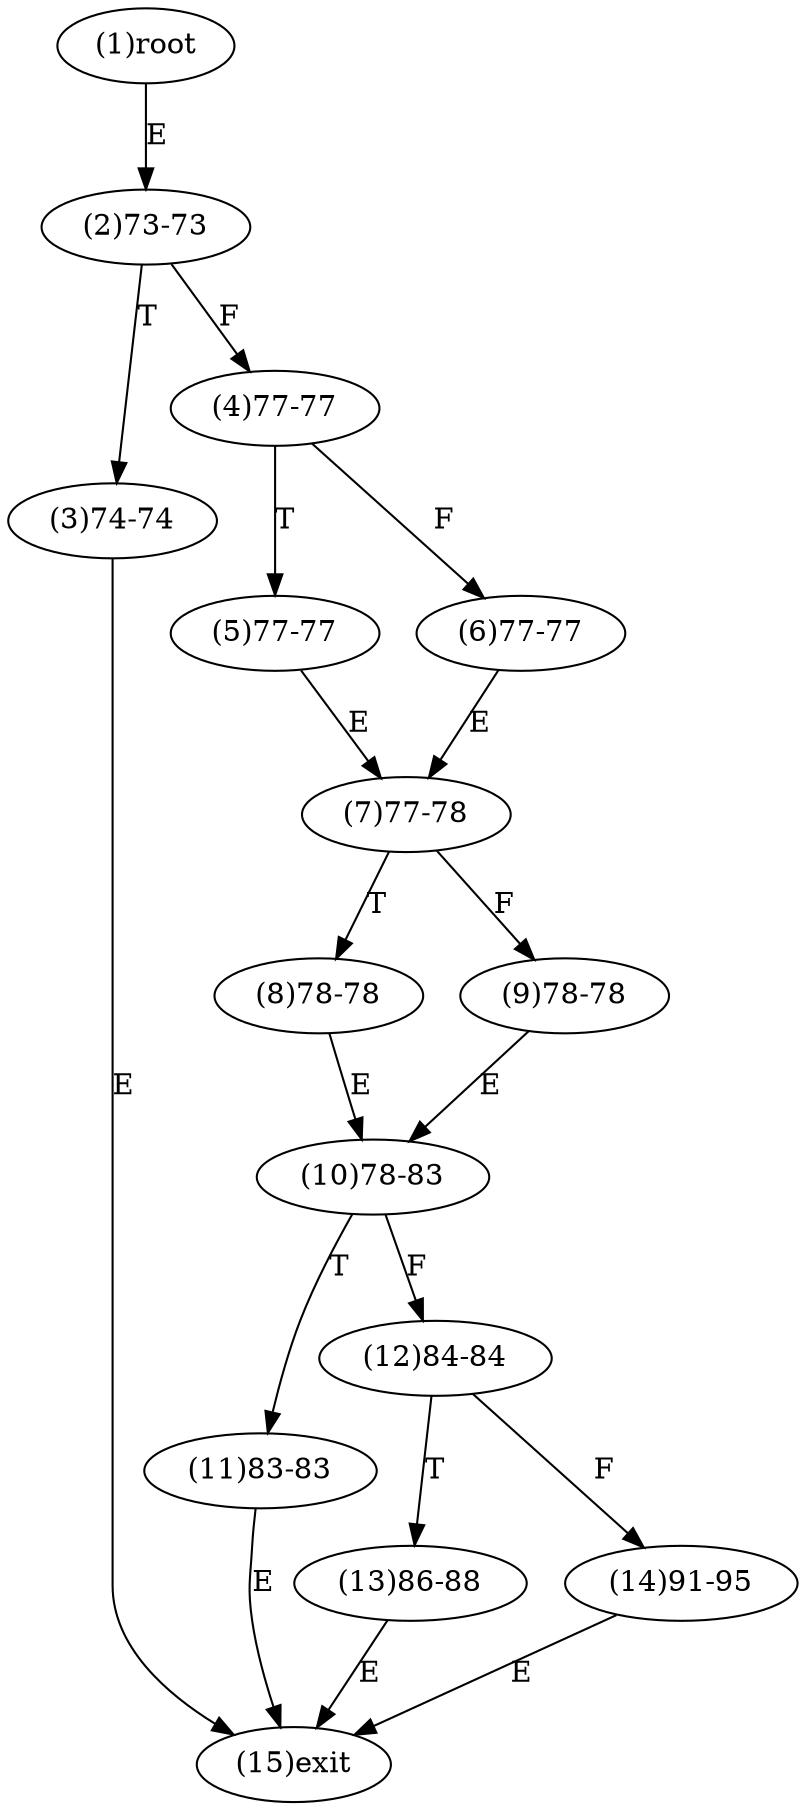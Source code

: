 digraph "" { 
1[ label="(1)root"];
2[ label="(2)73-73"];
3[ label="(3)74-74"];
4[ label="(4)77-77"];
5[ label="(5)77-77"];
6[ label="(6)77-77"];
7[ label="(7)77-78"];
8[ label="(8)78-78"];
9[ label="(9)78-78"];
10[ label="(10)78-83"];
11[ label="(11)83-83"];
12[ label="(12)84-84"];
13[ label="(13)86-88"];
14[ label="(14)91-95"];
15[ label="(15)exit"];
1->2[ label="E"];
2->4[ label="F"];
2->3[ label="T"];
3->15[ label="E"];
4->6[ label="F"];
4->5[ label="T"];
5->7[ label="E"];
6->7[ label="E"];
7->9[ label="F"];
7->8[ label="T"];
8->10[ label="E"];
9->10[ label="E"];
10->12[ label="F"];
10->11[ label="T"];
11->15[ label="E"];
12->14[ label="F"];
12->13[ label="T"];
13->15[ label="E"];
14->15[ label="E"];
}